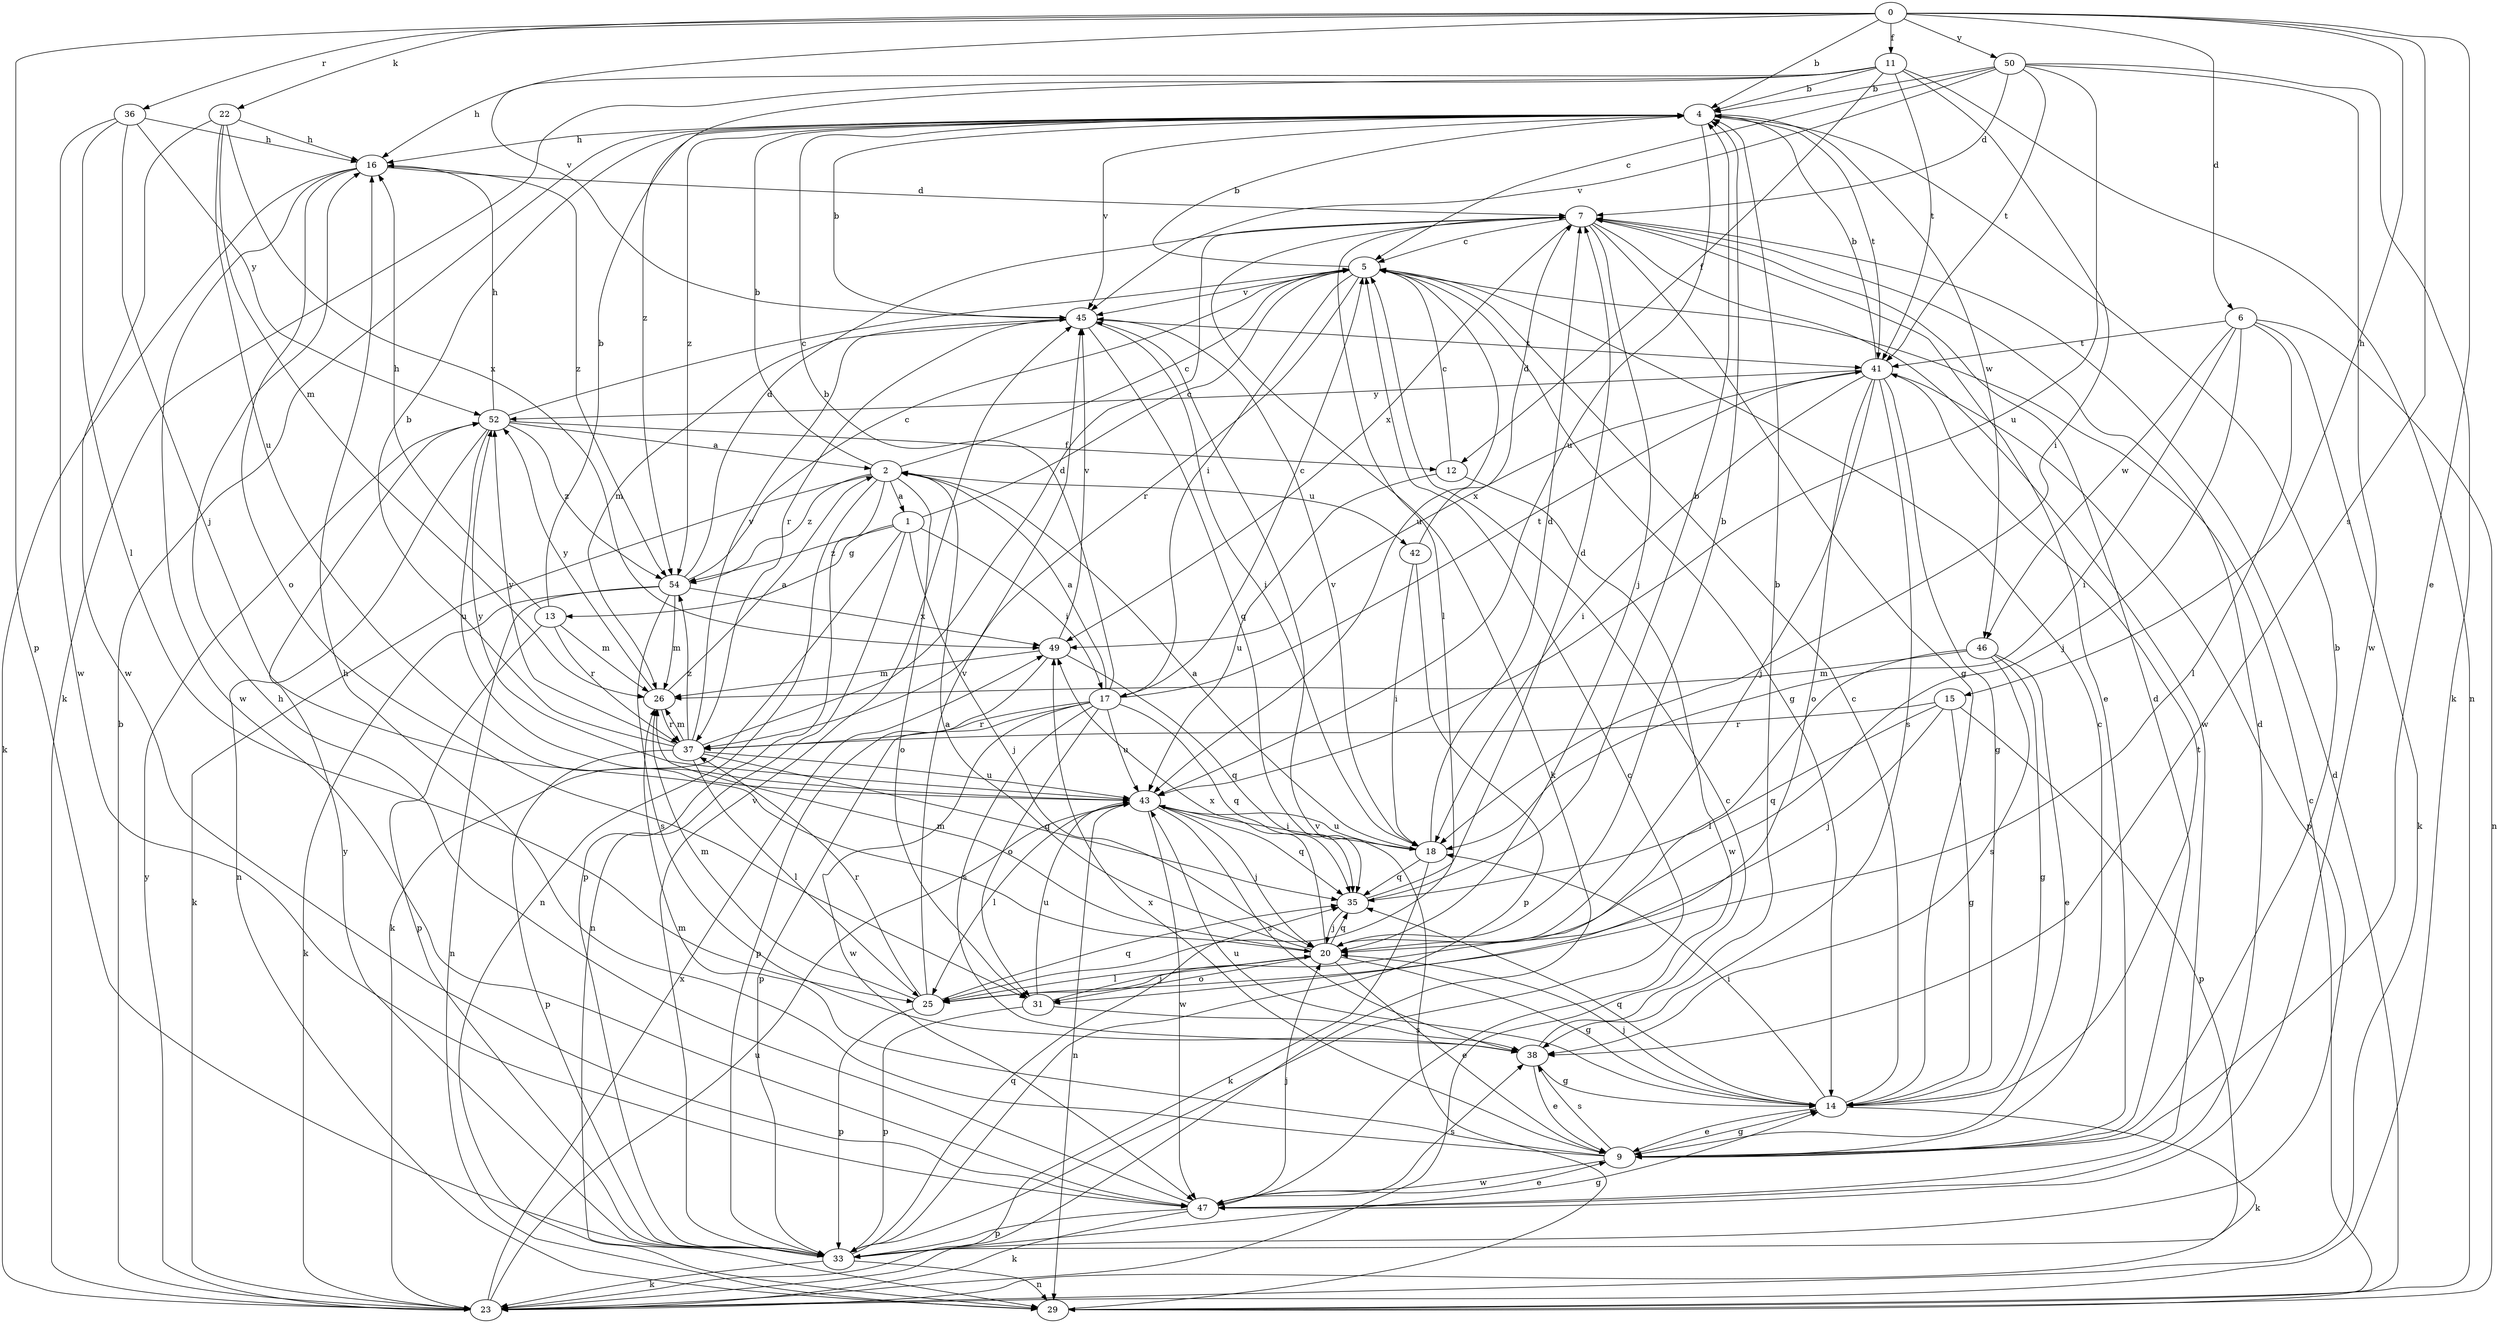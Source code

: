 strict digraph  {
0;
1;
2;
4;
5;
6;
7;
9;
11;
12;
13;
14;
15;
16;
17;
18;
20;
22;
23;
25;
26;
29;
31;
33;
35;
36;
37;
38;
41;
42;
43;
45;
46;
47;
49;
50;
52;
54;
0 -> 4  [label=b];
0 -> 6  [label=d];
0 -> 9  [label=e];
0 -> 11  [label=f];
0 -> 15  [label=h];
0 -> 22  [label=k];
0 -> 33  [label=p];
0 -> 36  [label=r];
0 -> 38  [label=s];
0 -> 45  [label=v];
0 -> 50  [label=y];
1 -> 5  [label=c];
1 -> 13  [label=g];
1 -> 17  [label=i];
1 -> 20  [label=j];
1 -> 23  [label=k];
1 -> 29  [label=n];
1 -> 54  [label=z];
2 -> 1  [label=a];
2 -> 4  [label=b];
2 -> 5  [label=c];
2 -> 23  [label=k];
2 -> 29  [label=n];
2 -> 31  [label=o];
2 -> 33  [label=p];
2 -> 42  [label=u];
2 -> 54  [label=z];
4 -> 16  [label=h];
4 -> 41  [label=t];
4 -> 43  [label=u];
4 -> 45  [label=v];
4 -> 46  [label=w];
4 -> 54  [label=z];
5 -> 4  [label=b];
5 -> 14  [label=g];
5 -> 17  [label=i];
5 -> 37  [label=r];
5 -> 43  [label=u];
5 -> 45  [label=v];
6 -> 18  [label=i];
6 -> 20  [label=j];
6 -> 23  [label=k];
6 -> 25  [label=l];
6 -> 29  [label=n];
6 -> 41  [label=t];
6 -> 46  [label=w];
7 -> 5  [label=c];
7 -> 9  [label=e];
7 -> 14  [label=g];
7 -> 20  [label=j];
7 -> 23  [label=k];
7 -> 25  [label=l];
7 -> 47  [label=w];
7 -> 49  [label=x];
9 -> 4  [label=b];
9 -> 5  [label=c];
9 -> 7  [label=d];
9 -> 14  [label=g];
9 -> 16  [label=h];
9 -> 26  [label=m];
9 -> 38  [label=s];
9 -> 47  [label=w];
9 -> 49  [label=x];
11 -> 4  [label=b];
11 -> 12  [label=f];
11 -> 16  [label=h];
11 -> 18  [label=i];
11 -> 23  [label=k];
11 -> 29  [label=n];
11 -> 41  [label=t];
11 -> 54  [label=z];
12 -> 5  [label=c];
12 -> 43  [label=u];
12 -> 47  [label=w];
13 -> 4  [label=b];
13 -> 16  [label=h];
13 -> 26  [label=m];
13 -> 33  [label=p];
13 -> 37  [label=r];
14 -> 5  [label=c];
14 -> 9  [label=e];
14 -> 18  [label=i];
14 -> 20  [label=j];
14 -> 23  [label=k];
14 -> 35  [label=q];
14 -> 41  [label=t];
14 -> 43  [label=u];
15 -> 14  [label=g];
15 -> 20  [label=j];
15 -> 33  [label=p];
15 -> 35  [label=q];
15 -> 37  [label=r];
16 -> 7  [label=d];
16 -> 23  [label=k];
16 -> 31  [label=o];
16 -> 47  [label=w];
16 -> 54  [label=z];
17 -> 2  [label=a];
17 -> 4  [label=b];
17 -> 5  [label=c];
17 -> 31  [label=o];
17 -> 33  [label=p];
17 -> 35  [label=q];
17 -> 37  [label=r];
17 -> 38  [label=s];
17 -> 41  [label=t];
17 -> 43  [label=u];
17 -> 47  [label=w];
18 -> 2  [label=a];
18 -> 7  [label=d];
18 -> 23  [label=k];
18 -> 35  [label=q];
18 -> 43  [label=u];
18 -> 45  [label=v];
20 -> 2  [label=a];
20 -> 4  [label=b];
20 -> 9  [label=e];
20 -> 14  [label=g];
20 -> 25  [label=l];
20 -> 26  [label=m];
20 -> 31  [label=o];
20 -> 35  [label=q];
20 -> 49  [label=x];
22 -> 16  [label=h];
22 -> 26  [label=m];
22 -> 43  [label=u];
22 -> 47  [label=w];
22 -> 49  [label=x];
23 -> 4  [label=b];
23 -> 5  [label=c];
23 -> 43  [label=u];
23 -> 49  [label=x];
23 -> 52  [label=y];
25 -> 26  [label=m];
25 -> 33  [label=p];
25 -> 35  [label=q];
25 -> 37  [label=r];
25 -> 45  [label=v];
26 -> 2  [label=a];
26 -> 37  [label=r];
26 -> 52  [label=y];
29 -> 5  [label=c];
29 -> 7  [label=d];
29 -> 45  [label=v];
31 -> 20  [label=j];
31 -> 33  [label=p];
31 -> 38  [label=s];
31 -> 43  [label=u];
33 -> 5  [label=c];
33 -> 14  [label=g];
33 -> 23  [label=k];
33 -> 29  [label=n];
33 -> 35  [label=q];
33 -> 45  [label=v];
33 -> 52  [label=y];
35 -> 4  [label=b];
35 -> 7  [label=d];
35 -> 20  [label=j];
36 -> 16  [label=h];
36 -> 20  [label=j];
36 -> 25  [label=l];
36 -> 47  [label=w];
36 -> 52  [label=y];
37 -> 4  [label=b];
37 -> 7  [label=d];
37 -> 25  [label=l];
37 -> 26  [label=m];
37 -> 33  [label=p];
37 -> 35  [label=q];
37 -> 43  [label=u];
37 -> 45  [label=v];
37 -> 52  [label=y];
37 -> 54  [label=z];
38 -> 4  [label=b];
38 -> 9  [label=e];
38 -> 14  [label=g];
41 -> 4  [label=b];
41 -> 14  [label=g];
41 -> 18  [label=i];
41 -> 20  [label=j];
41 -> 31  [label=o];
41 -> 33  [label=p];
41 -> 38  [label=s];
41 -> 49  [label=x];
41 -> 52  [label=y];
42 -> 7  [label=d];
42 -> 18  [label=i];
42 -> 33  [label=p];
43 -> 18  [label=i];
43 -> 20  [label=j];
43 -> 25  [label=l];
43 -> 29  [label=n];
43 -> 35  [label=q];
43 -> 38  [label=s];
43 -> 47  [label=w];
43 -> 52  [label=y];
45 -> 4  [label=b];
45 -> 18  [label=i];
45 -> 26  [label=m];
45 -> 35  [label=q];
45 -> 37  [label=r];
45 -> 41  [label=t];
46 -> 9  [label=e];
46 -> 14  [label=g];
46 -> 25  [label=l];
46 -> 26  [label=m];
46 -> 38  [label=s];
47 -> 7  [label=d];
47 -> 9  [label=e];
47 -> 16  [label=h];
47 -> 20  [label=j];
47 -> 23  [label=k];
47 -> 33  [label=p];
47 -> 38  [label=s];
49 -> 26  [label=m];
49 -> 33  [label=p];
49 -> 35  [label=q];
49 -> 45  [label=v];
50 -> 4  [label=b];
50 -> 5  [label=c];
50 -> 7  [label=d];
50 -> 23  [label=k];
50 -> 41  [label=t];
50 -> 43  [label=u];
50 -> 45  [label=v];
50 -> 47  [label=w];
52 -> 2  [label=a];
52 -> 5  [label=c];
52 -> 12  [label=f];
52 -> 16  [label=h];
52 -> 29  [label=n];
52 -> 43  [label=u];
52 -> 54  [label=z];
54 -> 5  [label=c];
54 -> 7  [label=d];
54 -> 23  [label=k];
54 -> 26  [label=m];
54 -> 29  [label=n];
54 -> 38  [label=s];
54 -> 49  [label=x];
}

